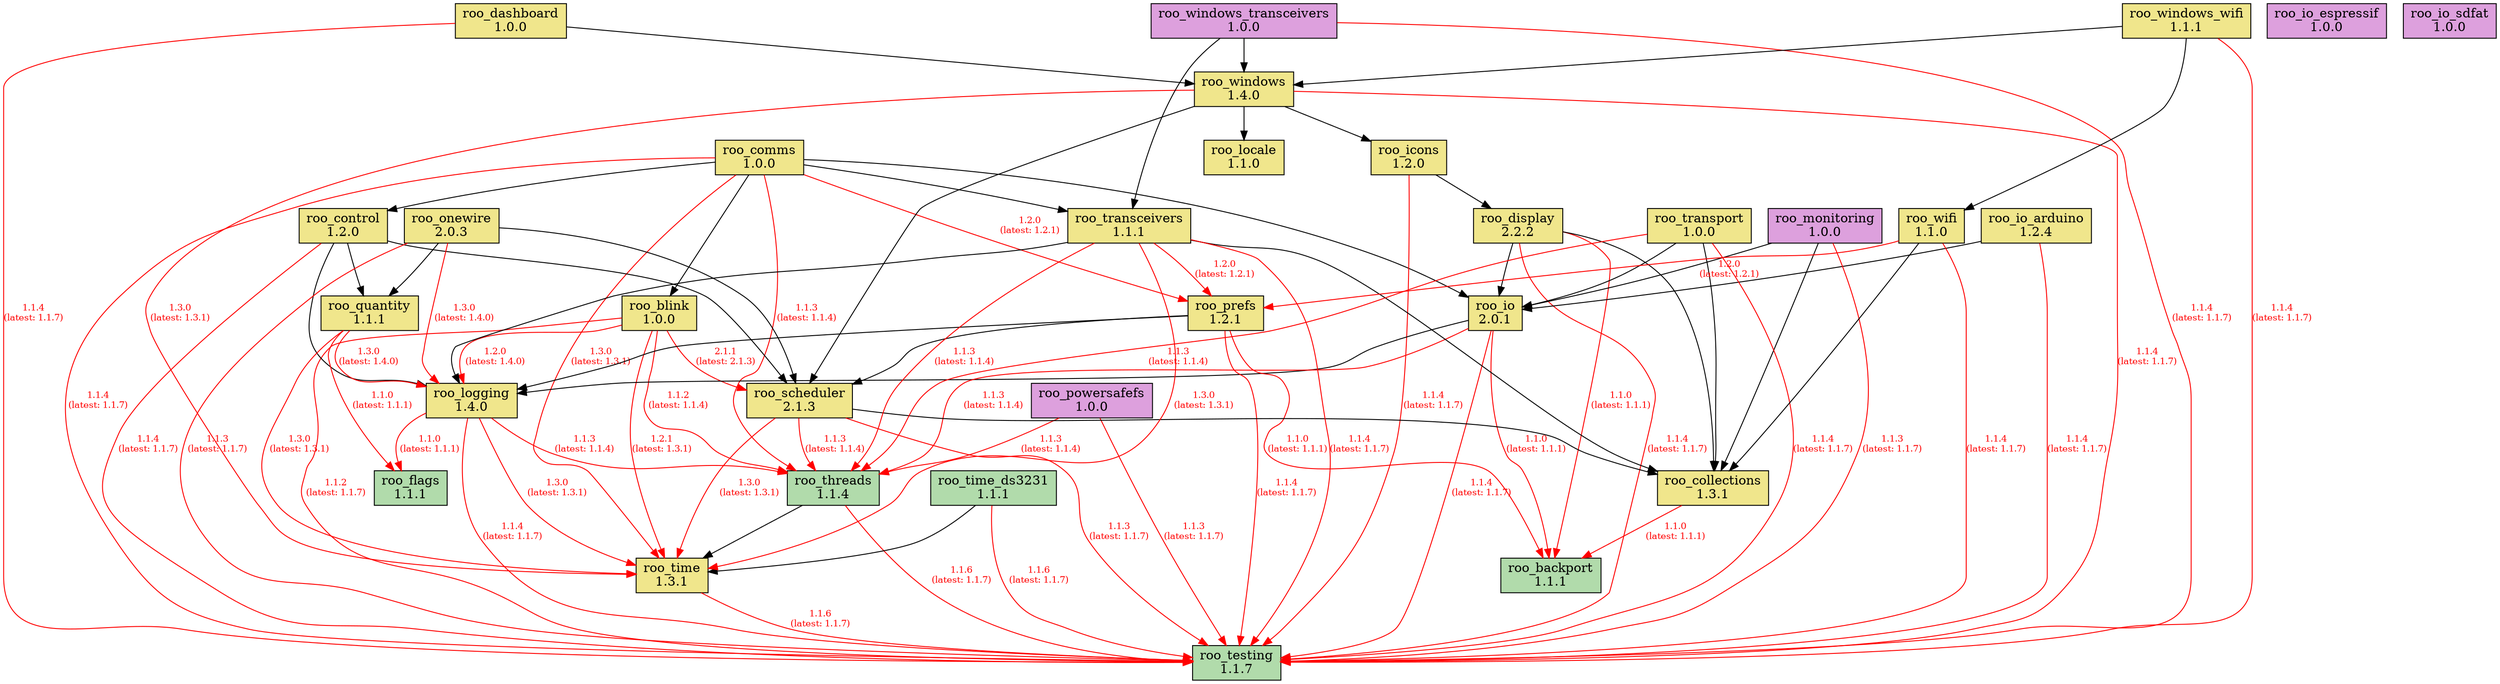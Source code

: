 digraph dependencies {
    rankdir=TB;
    node [shape=box, style=filled];
    edge [fontsize=10];

    // Modules
    "roo_backport" [label="roo_backport\n1.1.1", fillcolor="#b1dbab"];
    "roo_blink" [label="roo_blink\n1.0.0", fillcolor="khaki"];
    "roo_collections" [label="roo_collections\n1.3.1", fillcolor="khaki"];
    "roo_comms" [label="roo_comms\n1.0.0", fillcolor="khaki"];
    "roo_control" [label="roo_control\n1.2.0", fillcolor="khaki"];
    "roo_dashboard" [label="roo_dashboard\n1.0.0", fillcolor="khaki"];
    "roo_display" [label="roo_display\n2.2.2", fillcolor="khaki"];
    "roo_flags" [label="roo_flags\n1.1.1", fillcolor="#b1dbab"];
    "roo_icons" [label="roo_icons\n1.2.0", fillcolor="khaki"];
    "roo_io" [label="roo_io\n2.0.1", fillcolor="khaki"];
    "roo_io_arduino" [label="roo_io_arduino\n1.2.4", fillcolor="khaki"];
    "roo_io_espressif" [label="roo_io_espressif\n1.0.0", fillcolor="plum"];
    "roo_io_sdfat" [label="roo_io_sdfat\n1.0.0", fillcolor="plum"];
    "roo_locale" [label="roo_locale\n1.1.0", fillcolor="khaki"];
    "roo_logging" [label="roo_logging\n1.4.0", fillcolor="khaki"];
    "roo_monitoring" [label="roo_monitoring\n1.0.0", fillcolor="plum"];
    "roo_onewire" [label="roo_onewire\n2.0.3", fillcolor="khaki"];
    "roo_powersafefs" [label="roo_powersafefs\n1.0.0", fillcolor="plum"];
    "roo_prefs" [label="roo_prefs\n1.2.1", fillcolor="khaki"];
    "roo_quantity" [label="roo_quantity\n1.1.1", fillcolor="khaki"];
    "roo_scheduler" [label="roo_scheduler\n2.1.3", fillcolor="khaki"];
    "roo_testing" [label="roo_testing\n1.1.7", fillcolor="#b1dbab"];
    "roo_threads" [label="roo_threads\n1.1.4", fillcolor="#b1dbab"];
    "roo_time" [label="roo_time\n1.3.1", fillcolor="khaki"];
    "roo_time_ds3231" [label="roo_time_ds3231\n1.1.1", fillcolor="#b1dbab"];
    "roo_transceivers" [label="roo_transceivers\n1.1.1", fillcolor="khaki"];
    "roo_transport" [label="roo_transport\n1.0.0", fillcolor="khaki"];
    "roo_wifi" [label="roo_wifi\n1.1.0", fillcolor="khaki"];
    "roo_windows" [label="roo_windows\n1.4.0", fillcolor="khaki"];
    "roo_windows_transceivers" [label="roo_windows_transceivers\n1.0.0", fillcolor="plum"];
    "roo_windows_wifi" [label="roo_windows_wifi\n1.1.1", fillcolor="khaki"];

    // Dependencies
    "roo_blink" -> "roo_testing" [color=red, fontcolor=red, label="1.1.2\n(latest: 1.1.7)"];
    "roo_blink" -> "roo_logging" [color=red, fontcolor=red, label="1.2.0\n(latest: 1.4.0)"];
    "roo_blink" -> "roo_scheduler" [color=red, fontcolor=red, label="2.1.1\n(latest: 2.1.3)"];
    "roo_blink" -> "roo_threads" [color=red, fontcolor=red, label="1.1.2\n(latest: 1.1.4)"];
    "roo_blink" -> "roo_time" [color=red, fontcolor=red, label="1.2.1\n(latest: 1.3.1)"];
    "roo_collections" -> "roo_backport" [color=red, fontcolor=red, label="1.1.0\n(latest: 1.1.1)"];
    "roo_comms" -> "roo_testing" [color=red, fontcolor=red, label="1.1.4\n(latest: 1.1.7)"];
    "roo_comms" -> "roo_blink";
    "roo_comms" -> "roo_control";
    "roo_comms" -> "roo_io";
    "roo_comms" -> "roo_prefs" [color=red, fontcolor=red, label="1.2.0\n(latest: 1.2.1)"];
    "roo_comms" -> "roo_threads" [color=red, fontcolor=red, label="1.1.3\n(latest: 1.1.4)"];
    "roo_comms" -> "roo_time" [color=red, fontcolor=red, label="1.3.0\n(latest: 1.3.1)"];
    "roo_comms" -> "roo_transceivers";
    "roo_control" -> "roo_testing" [color=red, fontcolor=red, label="1.1.4\n(latest: 1.1.7)"];
    "roo_control" -> "roo_logging";
    "roo_control" -> "roo_quantity";
    "roo_control" -> "roo_scheduler";
    "roo_dashboard" -> "roo_testing" [color=red, fontcolor=red, label="1.1.4\n(latest: 1.1.7)"];
    "roo_dashboard" -> "roo_windows";
    "roo_display" -> "roo_testing" [color=red, fontcolor=red, label="1.1.4\n(latest: 1.1.7)"];
    "roo_display" -> "roo_backport" [color=red, fontcolor=red, label="1.1.0\n(latest: 1.1.1)"];
    "roo_display" -> "roo_collections";
    "roo_display" -> "roo_io";
    "roo_icons" -> "roo_testing" [color=red, fontcolor=red, label="1.1.4\n(latest: 1.1.7)"];
    "roo_icons" -> "roo_display";
    "roo_io" -> "roo_testing" [color=red, fontcolor=red, label="1.1.4\n(latest: 1.1.7)"];
    "roo_io" -> "roo_backport" [color=red, fontcolor=red, label="1.1.0\n(latest: 1.1.1)"];
    "roo_io" -> "roo_logging";
    "roo_io" -> "roo_threads" [color=red, fontcolor=red, label="1.1.3\n(latest: 1.1.4)"];
    "roo_io_arduino" -> "roo_testing" [color=red, fontcolor=red, label="1.1.4\n(latest: 1.1.7)"];
    "roo_io_arduino" -> "roo_io";
    "roo_logging" -> "roo_testing" [color=red, fontcolor=red, label="1.1.4\n(latest: 1.1.7)"];
    "roo_logging" -> "roo_flags" [color=red, fontcolor=red, label="1.1.0\n(latest: 1.1.1)"];
    "roo_logging" -> "roo_time" [color=red, fontcolor=red, label="1.3.0\n(latest: 1.3.1)"];
    "roo_logging" -> "roo_threads" [color=red, fontcolor=red, label="1.1.3\n(latest: 1.1.4)"];
    "roo_monitoring" -> "roo_testing" [color=red, fontcolor=red, label="1.1.3\n(latest: 1.1.7)"];
    "roo_monitoring" -> "roo_collections";
    "roo_monitoring" -> "roo_io";
    "roo_onewire" -> "roo_testing" [color=red, fontcolor=red, label="1.1.3\n(latest: 1.1.7)"];
    "roo_onewire" -> "roo_logging" [color=red, fontcolor=red, label="1.3.0\n(latest: 1.4.0)"];
    "roo_onewire" -> "roo_scheduler";
    "roo_onewire" -> "roo_quantity";
    "roo_powersafefs" -> "roo_testing" [color=red, fontcolor=red, label="1.1.3\n(latest: 1.1.7)"];
    "roo_powersafefs" -> "roo_threads" [color=red, fontcolor=red, label="1.1.3\n(latest: 1.1.4)"];
    "roo_prefs" -> "roo_testing" [color=red, fontcolor=red, label="1.1.4\n(latest: 1.1.7)"];
    "roo_prefs" -> "roo_backport" [color=red, fontcolor=red, label="1.1.0\n(latest: 1.1.1)"];
    "roo_prefs" -> "roo_logging";
    "roo_prefs" -> "roo_scheduler";
    "roo_quantity" -> "roo_flags" [color=red, fontcolor=red, label="1.1.0\n(latest: 1.1.1)"];
    "roo_quantity" -> "roo_logging" [color=red, fontcolor=red, label="1.3.0\n(latest: 1.4.0)"];
    "roo_quantity" -> "roo_time" [color=red, fontcolor=red, label="1.3.0\n(latest: 1.3.1)"];
    "roo_scheduler" -> "roo_testing" [color=red, fontcolor=red, label="1.1.3\n(latest: 1.1.7)"];
    "roo_scheduler" -> "roo_collections";
    "roo_scheduler" -> "roo_threads" [color=red, fontcolor=red, label="1.1.3\n(latest: 1.1.4)"];
    "roo_scheduler" -> "roo_time" [color=red, fontcolor=red, label="1.3.0\n(latest: 1.3.1)"];
    "roo_threads" -> "roo_testing" [color=red, fontcolor=red, label="1.1.6\n(latest: 1.1.7)"];
    "roo_threads" -> "roo_time";
    "roo_time" -> "roo_testing" [color=red, fontcolor=red, label="1.1.6\n(latest: 1.1.7)"];
    "roo_time_ds3231" -> "roo_testing" [color=red, fontcolor=red, label="1.1.6\n(latest: 1.1.7)"];
    "roo_time_ds3231" -> "roo_time";
    "roo_transceivers" -> "roo_testing" [color=red, fontcolor=red, label="1.1.4\n(latest: 1.1.7)"];
    "roo_transceivers" -> "roo_collections";
    "roo_transceivers" -> "roo_logging";
    "roo_transceivers" -> "roo_prefs" [color=red, fontcolor=red, label="1.2.0\n(latest: 1.2.1)"];
    "roo_transceivers" -> "roo_threads" [color=red, fontcolor=red, label="1.1.3\n(latest: 1.1.4)"];
    "roo_transceivers" -> "roo_time" [color=red, fontcolor=red, label="1.3.0\n(latest: 1.3.1)"];
    "roo_transport" -> "roo_testing" [color=red, fontcolor=red, label="1.1.4\n(latest: 1.1.7)"];
    "roo_transport" -> "roo_collections";
    "roo_transport" -> "roo_io";
    "roo_transport" -> "roo_threads" [color=red, fontcolor=red, label="1.1.3\n(latest: 1.1.4)"];
    "roo_wifi" -> "roo_testing" [color=red, fontcolor=red, label="1.1.4\n(latest: 1.1.7)"];
    "roo_wifi" -> "roo_collections";
    "roo_wifi" -> "roo_prefs" [color=red, fontcolor=red, label="1.2.0\n(latest: 1.2.1)"];
    "roo_windows" -> "roo_testing" [color=red, fontcolor=red, label="1.1.4\n(latest: 1.1.7)"];
    "roo_windows" -> "roo_locale";
    "roo_windows" -> "roo_icons";
    "roo_windows" -> "roo_scheduler";
    "roo_windows" -> "roo_time" [color=red, fontcolor=red, label="1.3.0\n(latest: 1.3.1)"];
    "roo_windows_transceivers" -> "roo_testing" [color=red, fontcolor=red, label="1.1.4\n(latest: 1.1.7)"];
    "roo_windows_transceivers" -> "roo_transceivers";
    "roo_windows_transceivers" -> "roo_windows";
    "roo_windows_wifi" -> "roo_testing" [color=red, fontcolor=red, label="1.1.4\n(latest: 1.1.7)"];
    "roo_windows_wifi" -> "roo_wifi";
    "roo_windows_wifi" -> "roo_windows";
}
